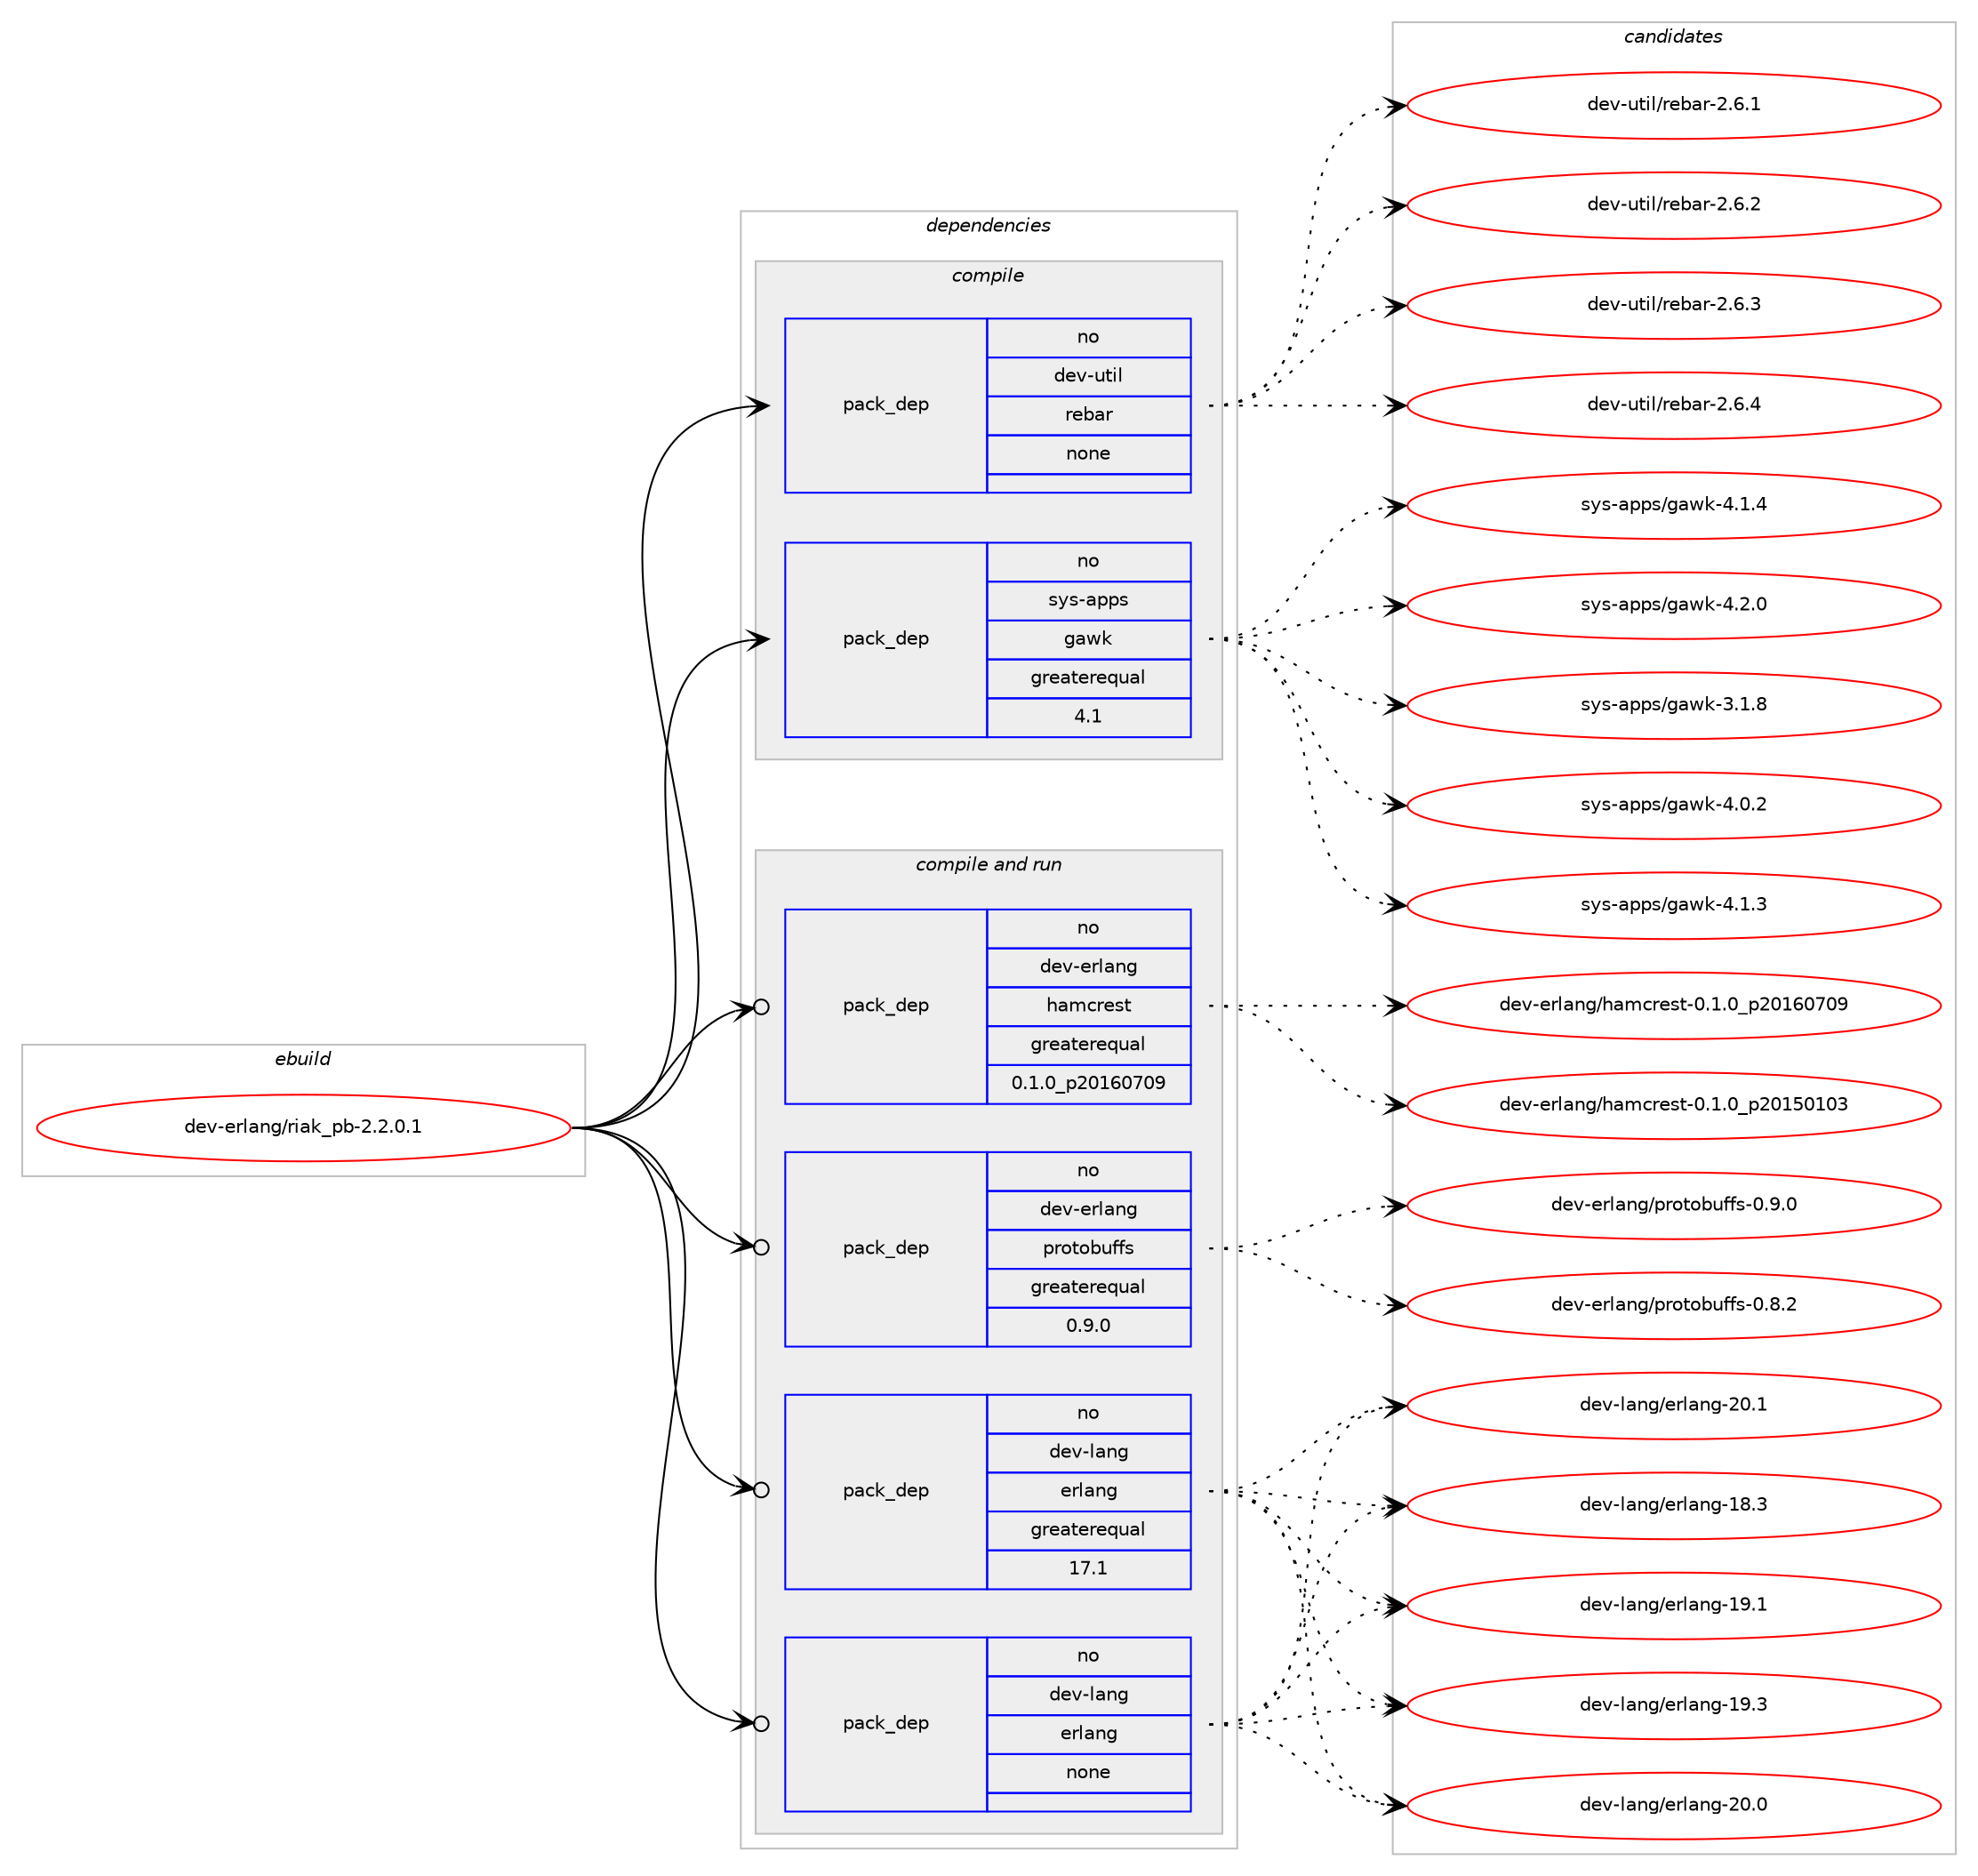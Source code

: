 digraph prolog {

# *************
# Graph options
# *************

newrank=true;
concentrate=true;
compound=true;
graph [rankdir=LR,fontname=Helvetica,fontsize=10,ranksep=1.5];#, ranksep=2.5, nodesep=0.2];
edge  [arrowhead=vee];
node  [fontname=Helvetica,fontsize=10];

# **********
# The ebuild
# **********

subgraph cluster_leftcol {
color=gray;
rank=same;
label=<<i>ebuild</i>>;
id [label="dev-erlang/riak_pb-2.2.0.1", color=red, width=4, href="../dev-erlang/riak_pb-2.2.0.1.svg"];
}

# ****************
# The dependencies
# ****************

subgraph cluster_midcol {
color=gray;
label=<<i>dependencies</i>>;
subgraph cluster_compile {
fillcolor="#eeeeee";
style=filled;
label=<<i>compile</i>>;
subgraph pack53403 {
dependency72606 [label=<<TABLE BORDER="0" CELLBORDER="1" CELLSPACING="0" CELLPADDING="4" WIDTH="220"><TR><TD ROWSPAN="6" CELLPADDING="30">pack_dep</TD></TR><TR><TD WIDTH="110">no</TD></TR><TR><TD>dev-util</TD></TR><TR><TD>rebar</TD></TR><TR><TD>none</TD></TR><TR><TD></TD></TR></TABLE>>, shape=none, color=blue];
}
id:e -> dependency72606:w [weight=20,style="solid",arrowhead="vee"];
subgraph pack53404 {
dependency72607 [label=<<TABLE BORDER="0" CELLBORDER="1" CELLSPACING="0" CELLPADDING="4" WIDTH="220"><TR><TD ROWSPAN="6" CELLPADDING="30">pack_dep</TD></TR><TR><TD WIDTH="110">no</TD></TR><TR><TD>sys-apps</TD></TR><TR><TD>gawk</TD></TR><TR><TD>greaterequal</TD></TR><TR><TD>4.1</TD></TR></TABLE>>, shape=none, color=blue];
}
id:e -> dependency72607:w [weight=20,style="solid",arrowhead="vee"];
}
subgraph cluster_compileandrun {
fillcolor="#eeeeee";
style=filled;
label=<<i>compile and run</i>>;
subgraph pack53405 {
dependency72608 [label=<<TABLE BORDER="0" CELLBORDER="1" CELLSPACING="0" CELLPADDING="4" WIDTH="220"><TR><TD ROWSPAN="6" CELLPADDING="30">pack_dep</TD></TR><TR><TD WIDTH="110">no</TD></TR><TR><TD>dev-erlang</TD></TR><TR><TD>hamcrest</TD></TR><TR><TD>greaterequal</TD></TR><TR><TD>0.1.0_p20160709</TD></TR></TABLE>>, shape=none, color=blue];
}
id:e -> dependency72608:w [weight=20,style="solid",arrowhead="odotvee"];
subgraph pack53406 {
dependency72609 [label=<<TABLE BORDER="0" CELLBORDER="1" CELLSPACING="0" CELLPADDING="4" WIDTH="220"><TR><TD ROWSPAN="6" CELLPADDING="30">pack_dep</TD></TR><TR><TD WIDTH="110">no</TD></TR><TR><TD>dev-erlang</TD></TR><TR><TD>protobuffs</TD></TR><TR><TD>greaterequal</TD></TR><TR><TD>0.9.0</TD></TR></TABLE>>, shape=none, color=blue];
}
id:e -> dependency72609:w [weight=20,style="solid",arrowhead="odotvee"];
subgraph pack53407 {
dependency72610 [label=<<TABLE BORDER="0" CELLBORDER="1" CELLSPACING="0" CELLPADDING="4" WIDTH="220"><TR><TD ROWSPAN="6" CELLPADDING="30">pack_dep</TD></TR><TR><TD WIDTH="110">no</TD></TR><TR><TD>dev-lang</TD></TR><TR><TD>erlang</TD></TR><TR><TD>greaterequal</TD></TR><TR><TD>17.1</TD></TR></TABLE>>, shape=none, color=blue];
}
id:e -> dependency72610:w [weight=20,style="solid",arrowhead="odotvee"];
subgraph pack53408 {
dependency72611 [label=<<TABLE BORDER="0" CELLBORDER="1" CELLSPACING="0" CELLPADDING="4" WIDTH="220"><TR><TD ROWSPAN="6" CELLPADDING="30">pack_dep</TD></TR><TR><TD WIDTH="110">no</TD></TR><TR><TD>dev-lang</TD></TR><TR><TD>erlang</TD></TR><TR><TD>none</TD></TR><TR><TD></TD></TR></TABLE>>, shape=none, color=blue];
}
id:e -> dependency72611:w [weight=20,style="solid",arrowhead="odotvee"];
}
subgraph cluster_run {
fillcolor="#eeeeee";
style=filled;
label=<<i>run</i>>;
}
}

# **************
# The candidates
# **************

subgraph cluster_choices {
rank=same;
color=gray;
label=<<i>candidates</i>>;

subgraph choice53403 {
color=black;
nodesep=1;
choice10010111845117116105108471141019897114455046544649 [label="dev-util/rebar-2.6.1", color=red, width=4,href="../dev-util/rebar-2.6.1.svg"];
choice10010111845117116105108471141019897114455046544650 [label="dev-util/rebar-2.6.2", color=red, width=4,href="../dev-util/rebar-2.6.2.svg"];
choice10010111845117116105108471141019897114455046544651 [label="dev-util/rebar-2.6.3", color=red, width=4,href="../dev-util/rebar-2.6.3.svg"];
choice10010111845117116105108471141019897114455046544652 [label="dev-util/rebar-2.6.4", color=red, width=4,href="../dev-util/rebar-2.6.4.svg"];
dependency72606:e -> choice10010111845117116105108471141019897114455046544649:w [style=dotted,weight="100"];
dependency72606:e -> choice10010111845117116105108471141019897114455046544650:w [style=dotted,weight="100"];
dependency72606:e -> choice10010111845117116105108471141019897114455046544651:w [style=dotted,weight="100"];
dependency72606:e -> choice10010111845117116105108471141019897114455046544652:w [style=dotted,weight="100"];
}
subgraph choice53404 {
color=black;
nodesep=1;
choice11512111545971121121154710397119107455146494656 [label="sys-apps/gawk-3.1.8", color=red, width=4,href="../sys-apps/gawk-3.1.8.svg"];
choice11512111545971121121154710397119107455246484650 [label="sys-apps/gawk-4.0.2", color=red, width=4,href="../sys-apps/gawk-4.0.2.svg"];
choice11512111545971121121154710397119107455246494651 [label="sys-apps/gawk-4.1.3", color=red, width=4,href="../sys-apps/gawk-4.1.3.svg"];
choice11512111545971121121154710397119107455246494652 [label="sys-apps/gawk-4.1.4", color=red, width=4,href="../sys-apps/gawk-4.1.4.svg"];
choice11512111545971121121154710397119107455246504648 [label="sys-apps/gawk-4.2.0", color=red, width=4,href="../sys-apps/gawk-4.2.0.svg"];
dependency72607:e -> choice11512111545971121121154710397119107455146494656:w [style=dotted,weight="100"];
dependency72607:e -> choice11512111545971121121154710397119107455246484650:w [style=dotted,weight="100"];
dependency72607:e -> choice11512111545971121121154710397119107455246494651:w [style=dotted,weight="100"];
dependency72607:e -> choice11512111545971121121154710397119107455246494652:w [style=dotted,weight="100"];
dependency72607:e -> choice11512111545971121121154710397119107455246504648:w [style=dotted,weight="100"];
}
subgraph choice53405 {
color=black;
nodesep=1;
choice1001011184510111410897110103471049710999114101115116454846494648951125048495348494851 [label="dev-erlang/hamcrest-0.1.0_p20150103", color=red, width=4,href="../dev-erlang/hamcrest-0.1.0_p20150103.svg"];
choice1001011184510111410897110103471049710999114101115116454846494648951125048495448554857 [label="dev-erlang/hamcrest-0.1.0_p20160709", color=red, width=4,href="../dev-erlang/hamcrest-0.1.0_p20160709.svg"];
dependency72608:e -> choice1001011184510111410897110103471049710999114101115116454846494648951125048495348494851:w [style=dotted,weight="100"];
dependency72608:e -> choice1001011184510111410897110103471049710999114101115116454846494648951125048495448554857:w [style=dotted,weight="100"];
}
subgraph choice53406 {
color=black;
nodesep=1;
choice10010111845101114108971101034711211411111611198117102102115454846564650 [label="dev-erlang/protobuffs-0.8.2", color=red, width=4,href="../dev-erlang/protobuffs-0.8.2.svg"];
choice10010111845101114108971101034711211411111611198117102102115454846574648 [label="dev-erlang/protobuffs-0.9.0", color=red, width=4,href="../dev-erlang/protobuffs-0.9.0.svg"];
dependency72609:e -> choice10010111845101114108971101034711211411111611198117102102115454846564650:w [style=dotted,weight="100"];
dependency72609:e -> choice10010111845101114108971101034711211411111611198117102102115454846574648:w [style=dotted,weight="100"];
}
subgraph choice53407 {
color=black;
nodesep=1;
choice100101118451089711010347101114108971101034549564651 [label="dev-lang/erlang-18.3", color=red, width=4,href="../dev-lang/erlang-18.3.svg"];
choice100101118451089711010347101114108971101034549574649 [label="dev-lang/erlang-19.1", color=red, width=4,href="../dev-lang/erlang-19.1.svg"];
choice100101118451089711010347101114108971101034549574651 [label="dev-lang/erlang-19.3", color=red, width=4,href="../dev-lang/erlang-19.3.svg"];
choice100101118451089711010347101114108971101034550484648 [label="dev-lang/erlang-20.0", color=red, width=4,href="../dev-lang/erlang-20.0.svg"];
choice100101118451089711010347101114108971101034550484649 [label="dev-lang/erlang-20.1", color=red, width=4,href="../dev-lang/erlang-20.1.svg"];
dependency72610:e -> choice100101118451089711010347101114108971101034549564651:w [style=dotted,weight="100"];
dependency72610:e -> choice100101118451089711010347101114108971101034549574649:w [style=dotted,weight="100"];
dependency72610:e -> choice100101118451089711010347101114108971101034549574651:w [style=dotted,weight="100"];
dependency72610:e -> choice100101118451089711010347101114108971101034550484648:w [style=dotted,weight="100"];
dependency72610:e -> choice100101118451089711010347101114108971101034550484649:w [style=dotted,weight="100"];
}
subgraph choice53408 {
color=black;
nodesep=1;
choice100101118451089711010347101114108971101034549564651 [label="dev-lang/erlang-18.3", color=red, width=4,href="../dev-lang/erlang-18.3.svg"];
choice100101118451089711010347101114108971101034549574649 [label="dev-lang/erlang-19.1", color=red, width=4,href="../dev-lang/erlang-19.1.svg"];
choice100101118451089711010347101114108971101034549574651 [label="dev-lang/erlang-19.3", color=red, width=4,href="../dev-lang/erlang-19.3.svg"];
choice100101118451089711010347101114108971101034550484648 [label="dev-lang/erlang-20.0", color=red, width=4,href="../dev-lang/erlang-20.0.svg"];
choice100101118451089711010347101114108971101034550484649 [label="dev-lang/erlang-20.1", color=red, width=4,href="../dev-lang/erlang-20.1.svg"];
dependency72611:e -> choice100101118451089711010347101114108971101034549564651:w [style=dotted,weight="100"];
dependency72611:e -> choice100101118451089711010347101114108971101034549574649:w [style=dotted,weight="100"];
dependency72611:e -> choice100101118451089711010347101114108971101034549574651:w [style=dotted,weight="100"];
dependency72611:e -> choice100101118451089711010347101114108971101034550484648:w [style=dotted,weight="100"];
dependency72611:e -> choice100101118451089711010347101114108971101034550484649:w [style=dotted,weight="100"];
}
}

}
